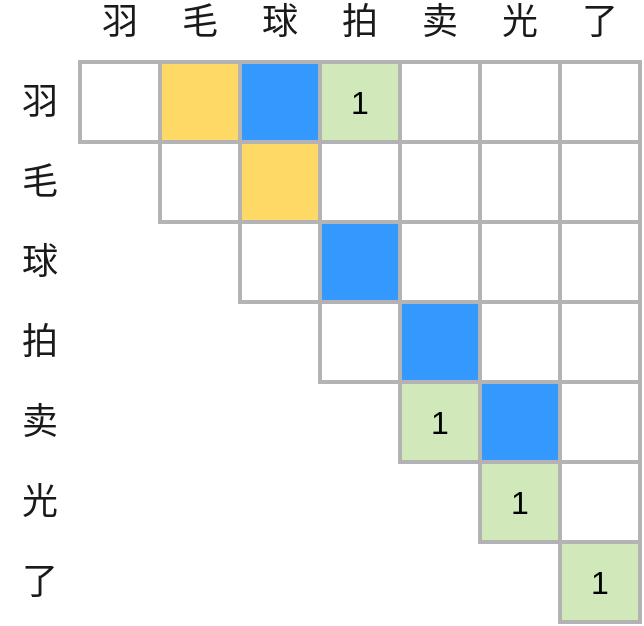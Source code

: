 <mxfile version="14.7.10" type="github">
  <diagram id="f2aenbFZXy3KyknoxSXi" name="Page-1">
    <mxGraphModel dx="705" dy="645" grid="1" gridSize="10" guides="1" tooltips="1" connect="1" arrows="1" fold="1" page="1" pageScale="1" pageWidth="827" pageHeight="1169" math="0" shadow="0">
      <root>
        <mxCell id="0" />
        <mxCell id="1" parent="0" />
        <mxCell id="ICOZAlTJIjytX9kaOE55-1" value="" style="rounded=0;whiteSpace=wrap;html=1;strokeColor=#B3B3B3;strokeWidth=2;" parent="1" vertex="1">
          <mxGeometry x="160" y="120" width="40" height="40" as="geometry" />
        </mxCell>
        <mxCell id="ICOZAlTJIjytX9kaOE55-2" value="" style="rounded=0;whiteSpace=wrap;html=1;strokeColor=#B3B3B3;strokeWidth=2;fillColor=#FFD966;" parent="1" vertex="1">
          <mxGeometry x="200" y="120" width="40" height="40" as="geometry" />
        </mxCell>
        <mxCell id="ICOZAlTJIjytX9kaOE55-3" value="" style="rounded=0;whiteSpace=wrap;html=1;strokeColor=#B3B3B3;strokeWidth=2;fillColor=#3399FF;" parent="1" vertex="1">
          <mxGeometry x="240" y="120" width="40" height="40" as="geometry" />
        </mxCell>
        <mxCell id="ICOZAlTJIjytX9kaOE55-4" value="&lt;font style=&quot;font-size: 16px&quot;&gt;1&lt;/font&gt;" style="rounded=0;whiteSpace=wrap;html=1;strokeColor=#B3B3B3;strokeWidth=2;fillColor=#D1E8BA;" parent="1" vertex="1">
          <mxGeometry x="280" y="120" width="40" height="40" as="geometry" />
        </mxCell>
        <mxCell id="ICOZAlTJIjytX9kaOE55-5" value="" style="rounded=0;whiteSpace=wrap;html=1;strokeColor=#B3B3B3;strokeWidth=2;" parent="1" vertex="1">
          <mxGeometry x="320" y="120" width="40" height="40" as="geometry" />
        </mxCell>
        <mxCell id="ICOZAlTJIjytX9kaOE55-6" value="" style="rounded=0;whiteSpace=wrap;html=1;strokeColor=#B3B3B3;strokeWidth=2;" parent="1" vertex="1">
          <mxGeometry x="360" y="120" width="40" height="40" as="geometry" />
        </mxCell>
        <mxCell id="ICOZAlTJIjytX9kaOE55-7" value="" style="rounded=0;whiteSpace=wrap;html=1;strokeColor=#B3B3B3;strokeWidth=2;" parent="1" vertex="1">
          <mxGeometry x="400" y="120" width="40" height="40" as="geometry" />
        </mxCell>
        <mxCell id="ICOZAlTJIjytX9kaOE55-8" value="" style="rounded=0;whiteSpace=wrap;html=1;strokeColor=#B3B3B3;strokeWidth=2;" parent="1" vertex="1">
          <mxGeometry x="240" y="200" width="40" height="40" as="geometry" />
        </mxCell>
        <mxCell id="ICOZAlTJIjytX9kaOE55-9" value="" style="rounded=0;whiteSpace=wrap;html=1;strokeColor=#B3B3B3;strokeWidth=2;fillColor=#3399FF;" parent="1" vertex="1">
          <mxGeometry x="280" y="200" width="40" height="40" as="geometry" />
        </mxCell>
        <mxCell id="ICOZAlTJIjytX9kaOE55-10" value="" style="rounded=0;whiteSpace=wrap;html=1;strokeColor=#B3B3B3;strokeWidth=2;" parent="1" vertex="1">
          <mxGeometry x="320" y="200" width="40" height="40" as="geometry" />
        </mxCell>
        <mxCell id="ICOZAlTJIjytX9kaOE55-11" value="" style="rounded=0;whiteSpace=wrap;html=1;strokeColor=#B3B3B3;strokeWidth=2;" parent="1" vertex="1">
          <mxGeometry x="360" y="200" width="40" height="40" as="geometry" />
        </mxCell>
        <mxCell id="ICOZAlTJIjytX9kaOE55-12" value="" style="rounded=0;whiteSpace=wrap;html=1;strokeColor=#B3B3B3;strokeWidth=2;" parent="1" vertex="1">
          <mxGeometry x="400" y="200" width="40" height="40" as="geometry" />
        </mxCell>
        <mxCell id="ICOZAlTJIjytX9kaOE55-13" value="" style="rounded=0;whiteSpace=wrap;html=1;strokeColor=#B3B3B3;strokeWidth=2;" parent="1" vertex="1">
          <mxGeometry x="200" y="160" width="40" height="40" as="geometry" />
        </mxCell>
        <mxCell id="ICOZAlTJIjytX9kaOE55-14" value="" style="rounded=0;whiteSpace=wrap;html=1;strokeColor=#B3B3B3;strokeWidth=2;fillColor=#FFD966;" parent="1" vertex="1">
          <mxGeometry x="240" y="160" width="40" height="40" as="geometry" />
        </mxCell>
        <mxCell id="ICOZAlTJIjytX9kaOE55-15" value="" style="rounded=0;whiteSpace=wrap;html=1;strokeColor=#B3B3B3;strokeWidth=2;" parent="1" vertex="1">
          <mxGeometry x="280" y="160" width="40" height="40" as="geometry" />
        </mxCell>
        <mxCell id="ICOZAlTJIjytX9kaOE55-16" value="" style="rounded=0;whiteSpace=wrap;html=1;strokeColor=#B3B3B3;strokeWidth=2;" parent="1" vertex="1">
          <mxGeometry x="320" y="160" width="40" height="40" as="geometry" />
        </mxCell>
        <mxCell id="ICOZAlTJIjytX9kaOE55-17" value="" style="rounded=0;whiteSpace=wrap;html=1;strokeColor=#B3B3B3;strokeWidth=2;" parent="1" vertex="1">
          <mxGeometry x="360" y="160" width="40" height="40" as="geometry" />
        </mxCell>
        <mxCell id="ICOZAlTJIjytX9kaOE55-18" value="" style="rounded=0;whiteSpace=wrap;html=1;strokeColor=#B3B3B3;strokeWidth=2;" parent="1" vertex="1">
          <mxGeometry x="400" y="160" width="40" height="40" as="geometry" />
        </mxCell>
        <mxCell id="ICOZAlTJIjytX9kaOE55-19" value="&lt;font style=&quot;font-size: 16px&quot;&gt;1&lt;/font&gt;" style="rounded=0;whiteSpace=wrap;html=1;strokeColor=#B3B3B3;strokeWidth=2;fillColor=#D1E8BA;" parent="1" vertex="1">
          <mxGeometry x="320" y="280" width="40" height="40" as="geometry" />
        </mxCell>
        <mxCell id="ICOZAlTJIjytX9kaOE55-20" value="" style="rounded=0;whiteSpace=wrap;html=1;strokeColor=#B3B3B3;strokeWidth=2;fillColor=#3399FF;" parent="1" vertex="1">
          <mxGeometry x="360" y="280" width="40" height="40" as="geometry" />
        </mxCell>
        <mxCell id="ICOZAlTJIjytX9kaOE55-21" value="" style="rounded=0;whiteSpace=wrap;html=1;strokeColor=#B3B3B3;strokeWidth=2;" parent="1" vertex="1">
          <mxGeometry x="400" y="280" width="40" height="40" as="geometry" />
        </mxCell>
        <mxCell id="ICOZAlTJIjytX9kaOE55-23" value="" style="rounded=0;whiteSpace=wrap;html=1;strokeColor=#B3B3B3;strokeWidth=2;" parent="1" vertex="1">
          <mxGeometry x="400" y="320" width="40" height="40" as="geometry" />
        </mxCell>
        <mxCell id="ICOZAlTJIjytX9kaOE55-24" value="&lt;font style=&quot;font-size: 16px&quot;&gt;1&lt;/font&gt;" style="rounded=0;whiteSpace=wrap;html=1;strokeColor=#B3B3B3;strokeWidth=2;fillColor=#D1E8BA;" parent="1" vertex="1">
          <mxGeometry x="360" y="320" width="40" height="40" as="geometry" />
        </mxCell>
        <mxCell id="ICOZAlTJIjytX9kaOE55-25" value="&lt;font style=&quot;font-size: 18px&quot; color=&quot;#1a1a1a&quot;&gt;羽&lt;/font&gt;" style="text;html=1;strokeColor=none;fillColor=none;align=center;verticalAlign=middle;whiteSpace=wrap;rounded=0;" parent="1" vertex="1">
          <mxGeometry x="160" y="90" width="40" height="20" as="geometry" />
        </mxCell>
        <mxCell id="ICOZAlTJIjytX9kaOE55-26" value="&lt;font style=&quot;font-size: 18px&quot; color=&quot;#1a1a1a&quot;&gt;毛&lt;/font&gt;" style="text;html=1;strokeColor=none;fillColor=none;align=center;verticalAlign=middle;whiteSpace=wrap;rounded=0;" parent="1" vertex="1">
          <mxGeometry x="200" y="90" width="40" height="20" as="geometry" />
        </mxCell>
        <mxCell id="ICOZAlTJIjytX9kaOE55-27" value="&lt;font style=&quot;font-size: 18px&quot; color=&quot;#1a1a1a&quot;&gt;球&lt;/font&gt;" style="text;html=1;strokeColor=none;fillColor=none;align=center;verticalAlign=middle;whiteSpace=wrap;rounded=0;" parent="1" vertex="1">
          <mxGeometry x="240" y="90" width="40" height="20" as="geometry" />
        </mxCell>
        <mxCell id="ICOZAlTJIjytX9kaOE55-29" value="&lt;font style=&quot;font-size: 18px&quot; color=&quot;#1a1a1a&quot;&gt;拍&lt;/font&gt;" style="text;html=1;strokeColor=none;fillColor=none;align=center;verticalAlign=middle;whiteSpace=wrap;rounded=0;" parent="1" vertex="1">
          <mxGeometry x="280" y="90" width="40" height="20" as="geometry" />
        </mxCell>
        <mxCell id="ICOZAlTJIjytX9kaOE55-30" value="&lt;font style=&quot;font-size: 18px&quot; color=&quot;#1a1a1a&quot;&gt;卖&lt;/font&gt;" style="text;html=1;strokeColor=none;fillColor=none;align=center;verticalAlign=middle;whiteSpace=wrap;rounded=0;" parent="1" vertex="1">
          <mxGeometry x="320" y="90" width="40" height="20" as="geometry" />
        </mxCell>
        <mxCell id="ICOZAlTJIjytX9kaOE55-31" value="&lt;font style=&quot;font-size: 18px&quot; color=&quot;#1a1a1a&quot;&gt;光&lt;/font&gt;" style="text;html=1;strokeColor=none;fillColor=none;align=center;verticalAlign=middle;whiteSpace=wrap;rounded=0;" parent="1" vertex="1">
          <mxGeometry x="360" y="90" width="40" height="20" as="geometry" />
        </mxCell>
        <mxCell id="ICOZAlTJIjytX9kaOE55-32" value="&lt;font style=&quot;font-size: 18px&quot; color=&quot;#1a1a1a&quot;&gt;了&lt;/font&gt;" style="text;html=1;strokeColor=none;fillColor=none;align=center;verticalAlign=middle;whiteSpace=wrap;rounded=0;" parent="1" vertex="1">
          <mxGeometry x="400" y="90" width="40" height="20" as="geometry" />
        </mxCell>
        <mxCell id="ICOZAlTJIjytX9kaOE55-41" value="&lt;font style=&quot;font-size: 18px&quot; color=&quot;#1a1a1a&quot;&gt;羽&lt;/font&gt;" style="text;html=1;strokeColor=none;fillColor=none;align=center;verticalAlign=middle;whiteSpace=wrap;rounded=0;" parent="1" vertex="1">
          <mxGeometry x="120" y="130" width="40" height="20" as="geometry" />
        </mxCell>
        <mxCell id="ICOZAlTJIjytX9kaOE55-42" value="&lt;font style=&quot;font-size: 18px&quot; color=&quot;#1a1a1a&quot;&gt;毛&lt;/font&gt;" style="text;html=1;strokeColor=none;fillColor=none;align=center;verticalAlign=middle;whiteSpace=wrap;rounded=0;" parent="1" vertex="1">
          <mxGeometry x="120" y="170" width="40" height="20" as="geometry" />
        </mxCell>
        <mxCell id="ICOZAlTJIjytX9kaOE55-43" value="&lt;font style=&quot;font-size: 18px&quot; color=&quot;#1a1a1a&quot;&gt;球&lt;/font&gt;" style="text;html=1;strokeColor=none;fillColor=none;align=center;verticalAlign=middle;whiteSpace=wrap;rounded=0;" parent="1" vertex="1">
          <mxGeometry x="120" y="210" width="40" height="20" as="geometry" />
        </mxCell>
        <mxCell id="ICOZAlTJIjytX9kaOE55-44" value="&lt;font style=&quot;font-size: 18px&quot; color=&quot;#1a1a1a&quot;&gt;拍&lt;/font&gt;" style="text;html=1;strokeColor=none;fillColor=none;align=center;verticalAlign=middle;whiteSpace=wrap;rounded=0;" parent="1" vertex="1">
          <mxGeometry x="120" y="250" width="40" height="20" as="geometry" />
        </mxCell>
        <mxCell id="ICOZAlTJIjytX9kaOE55-49" value="" style="rounded=0;whiteSpace=wrap;html=1;strokeColor=#B3B3B3;strokeWidth=2;" parent="1" vertex="1">
          <mxGeometry x="280" y="240" width="40" height="40" as="geometry" />
        </mxCell>
        <mxCell id="ICOZAlTJIjytX9kaOE55-50" value="" style="rounded=0;whiteSpace=wrap;html=1;strokeColor=#B3B3B3;strokeWidth=2;fillColor=#3399FF;" parent="1" vertex="1">
          <mxGeometry x="320" y="240" width="40" height="40" as="geometry" />
        </mxCell>
        <mxCell id="ICOZAlTJIjytX9kaOE55-51" value="" style="rounded=0;whiteSpace=wrap;html=1;strokeColor=#B3B3B3;strokeWidth=2;" parent="1" vertex="1">
          <mxGeometry x="360" y="240" width="40" height="40" as="geometry" />
        </mxCell>
        <mxCell id="ICOZAlTJIjytX9kaOE55-52" value="" style="rounded=0;whiteSpace=wrap;html=1;strokeColor=#B3B3B3;strokeWidth=2;" parent="1" vertex="1">
          <mxGeometry x="400" y="240" width="40" height="40" as="geometry" />
        </mxCell>
        <mxCell id="ICOZAlTJIjytX9kaOE55-53" value="&lt;font style=&quot;font-size: 18px&quot; color=&quot;#1a1a1a&quot;&gt;卖&lt;/font&gt;" style="text;html=1;strokeColor=none;fillColor=none;align=center;verticalAlign=middle;whiteSpace=wrap;rounded=0;" parent="1" vertex="1">
          <mxGeometry x="120" y="290" width="40" height="20" as="geometry" />
        </mxCell>
        <mxCell id="ICOZAlTJIjytX9kaOE55-54" value="&lt;font style=&quot;font-size: 18px&quot; color=&quot;#1a1a1a&quot;&gt;光&lt;/font&gt;" style="text;html=1;strokeColor=none;fillColor=none;align=center;verticalAlign=middle;whiteSpace=wrap;rounded=0;" parent="1" vertex="1">
          <mxGeometry x="120" y="330" width="40" height="20" as="geometry" />
        </mxCell>
        <mxCell id="ICOZAlTJIjytX9kaOE55-55" value="&lt;font style=&quot;font-size: 18px&quot; color=&quot;#1a1a1a&quot;&gt;了&lt;/font&gt;" style="text;html=1;strokeColor=none;fillColor=none;align=center;verticalAlign=middle;whiteSpace=wrap;rounded=0;" parent="1" vertex="1">
          <mxGeometry x="120" y="370" width="40" height="20" as="geometry" />
        </mxCell>
        <mxCell id="ICOZAlTJIjytX9kaOE55-56" value="&lt;font style=&quot;font-size: 16px&quot;&gt;1&lt;/font&gt;" style="rounded=0;whiteSpace=wrap;html=1;strokeColor=#B3B3B3;strokeWidth=2;fillColor=#D1E8BA;" parent="1" vertex="1">
          <mxGeometry x="400" y="360" width="40" height="40" as="geometry" />
        </mxCell>
      </root>
    </mxGraphModel>
  </diagram>
</mxfile>
